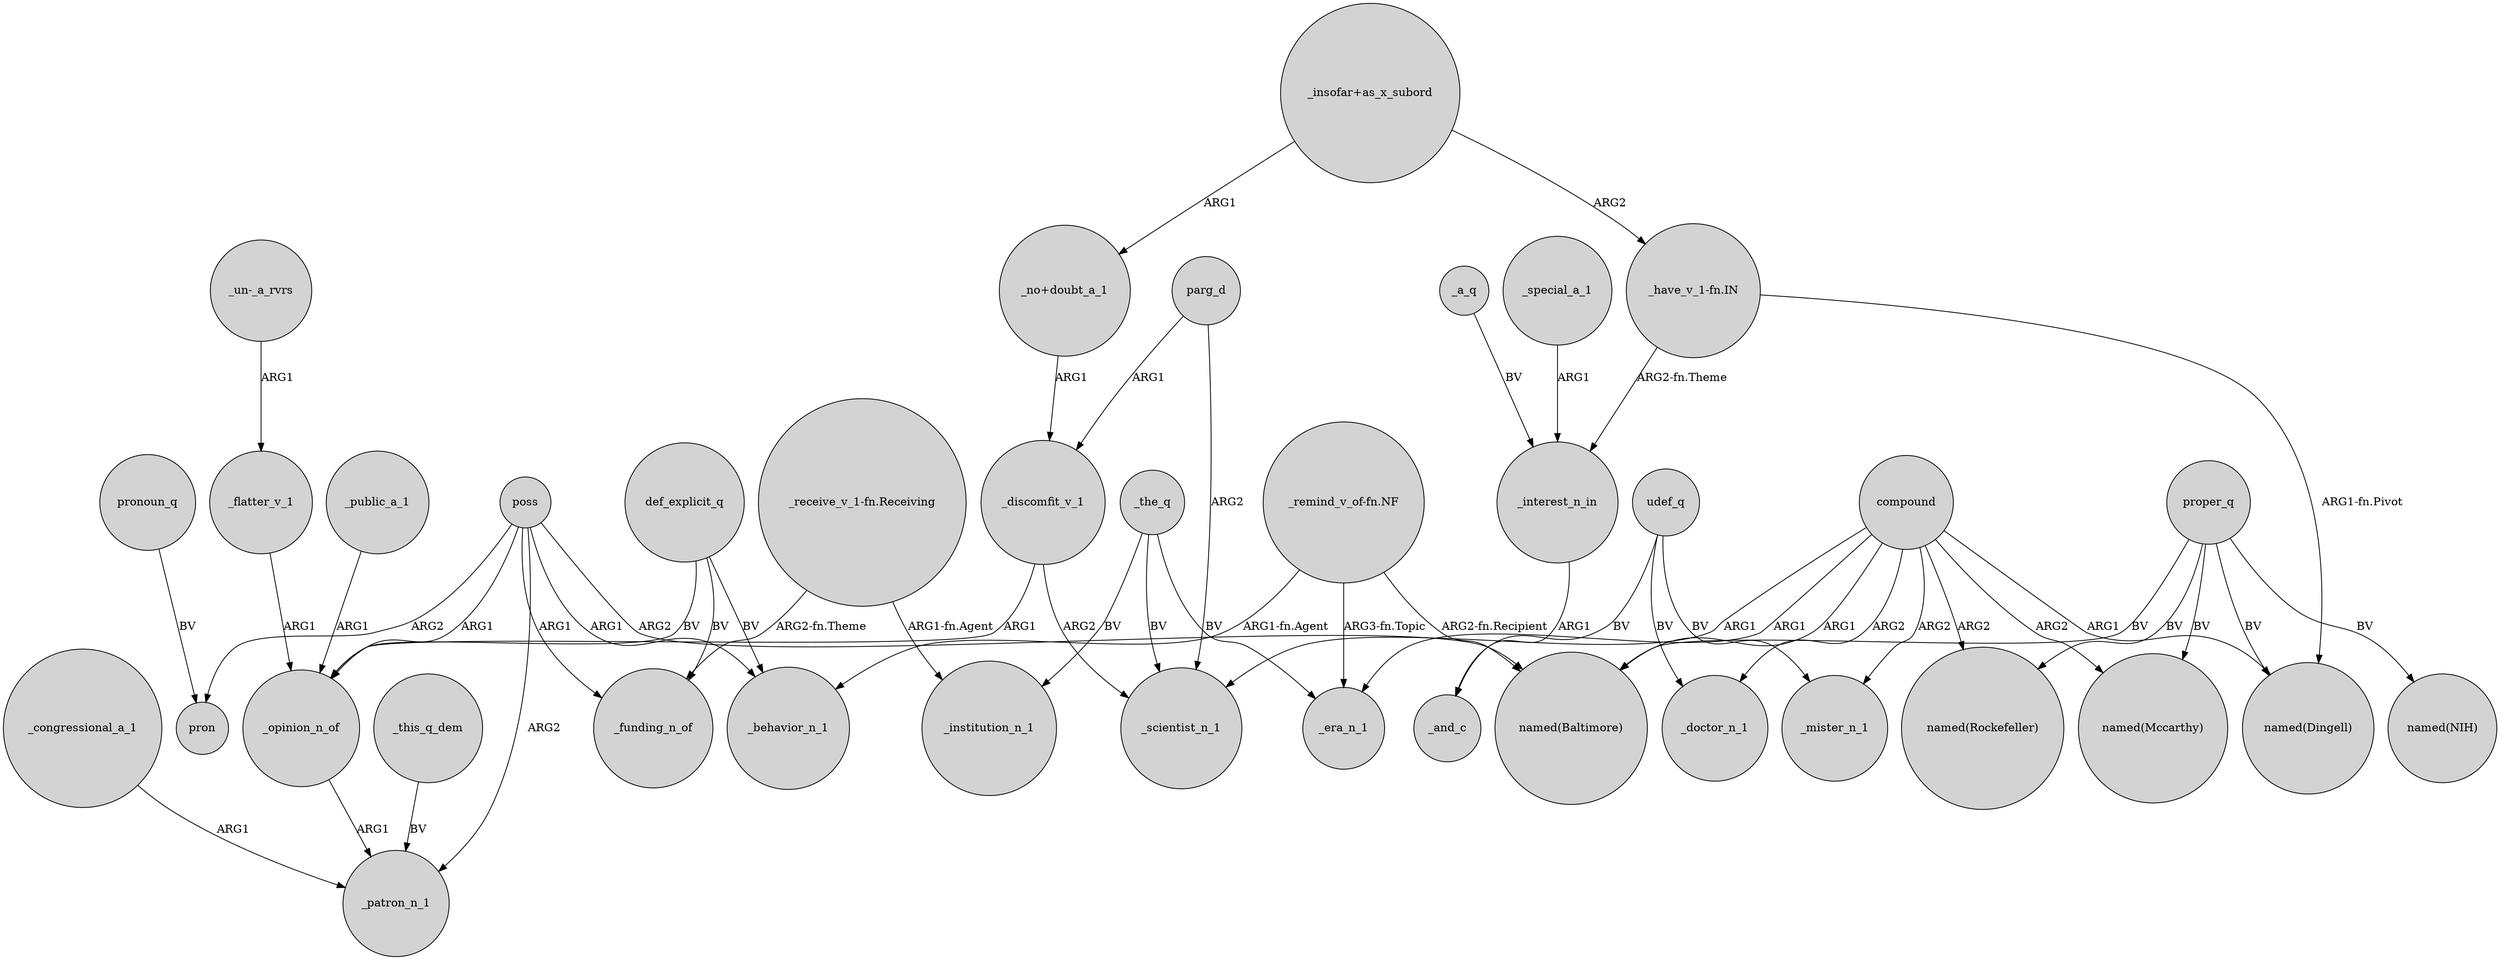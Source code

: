digraph {
	node [shape=circle style=filled]
	_congressional_a_1 -> _patron_n_1 [label=ARG1]
	compound -> "named(Rockefeller)" [label=ARG2]
	_a_q -> _interest_n_in [label=BV]
	parg_d -> _scientist_n_1 [label=ARG2]
	compound -> _doctor_n_1 [label=ARG2]
	proper_q -> "named(Dingell)" [label=BV]
	_special_a_1 -> _interest_n_in [label=ARG1]
	poss -> pron [label=ARG2]
	compound -> _era_n_1 [label=ARG1]
	def_explicit_q -> _opinion_n_of [label=BV]
	"_receive_v_1-fn.Receiving" -> _funding_n_of [label="ARG2-fn.Theme"]
	"_insofar+as_x_subord" -> "_no+doubt_a_1" [label=ARG1]
	poss -> _patron_n_1 [label=ARG2]
	_opinion_n_of -> _patron_n_1 [label=ARG1]
	compound -> _mister_n_1 [label=ARG2]
	poss -> _opinion_n_of [label=ARG1]
	udef_q -> _mister_n_1 [label=BV]
	def_explicit_q -> _behavior_n_1 [label=BV]
	_this_q_dem -> _patron_n_1 [label=BV]
	"_insofar+as_x_subord" -> "_have_v_1-fn.IN" [label=ARG2]
	def_explicit_q -> _funding_n_of [label=BV]
	_flatter_v_1 -> _opinion_n_of [label=ARG1]
	compound -> "named(Dingell)" [label=ARG1]
	udef_q -> _doctor_n_1 [label=BV]
	proper_q -> "named(Baltimore)" [label=BV]
	_interest_n_in -> _and_c [label=ARG1]
	"_have_v_1-fn.IN" -> "named(Dingell)" [label="ARG1-fn.Pivot"]
	"_un-_a_rvrs" -> _flatter_v_1 [label=ARG1]
	pronoun_q -> pron [label=BV]
	proper_q -> "named(Rockefeller)" [label=BV]
	poss -> _funding_n_of [label=ARG1]
	_discomfit_v_1 -> _opinion_n_of [label=ARG1]
	compound -> "named(Mccarthy)" [label=ARG2]
	"_remind_v_of-fn.NF" -> "named(Baltimore)" [label="ARG2-fn.Recipient"]
	parg_d -> _discomfit_v_1 [label=ARG1]
	_discomfit_v_1 -> _scientist_n_1 [label=ARG2]
	_the_q -> _era_n_1 [label=BV]
	"_receive_v_1-fn.Receiving" -> _institution_n_1 [label="ARG1-fn.Agent"]
	proper_q -> "named(NIH)" [label=BV]
	"_no+doubt_a_1" -> _discomfit_v_1 [label=ARG1]
	"_have_v_1-fn.IN" -> _interest_n_in [label="ARG2-fn.Theme"]
	proper_q -> "named(Mccarthy)" [label=BV]
	_the_q -> _scientist_n_1 [label=BV]
	poss -> "named(Baltimore)" [label=ARG2]
	poss -> _behavior_n_1 [label=ARG1]
	compound -> "named(Baltimore)" [label=ARG1]
	compound -> _scientist_n_1 [label=ARG1]
	_public_a_1 -> _opinion_n_of [label=ARG1]
	"_remind_v_of-fn.NF" -> _era_n_1 [label="ARG3-fn.Topic"]
	udef_q -> _and_c [label=BV]
	_the_q -> _institution_n_1 [label=BV]
	"_remind_v_of-fn.NF" -> _behavior_n_1 [label="ARG1-fn.Agent"]
}
